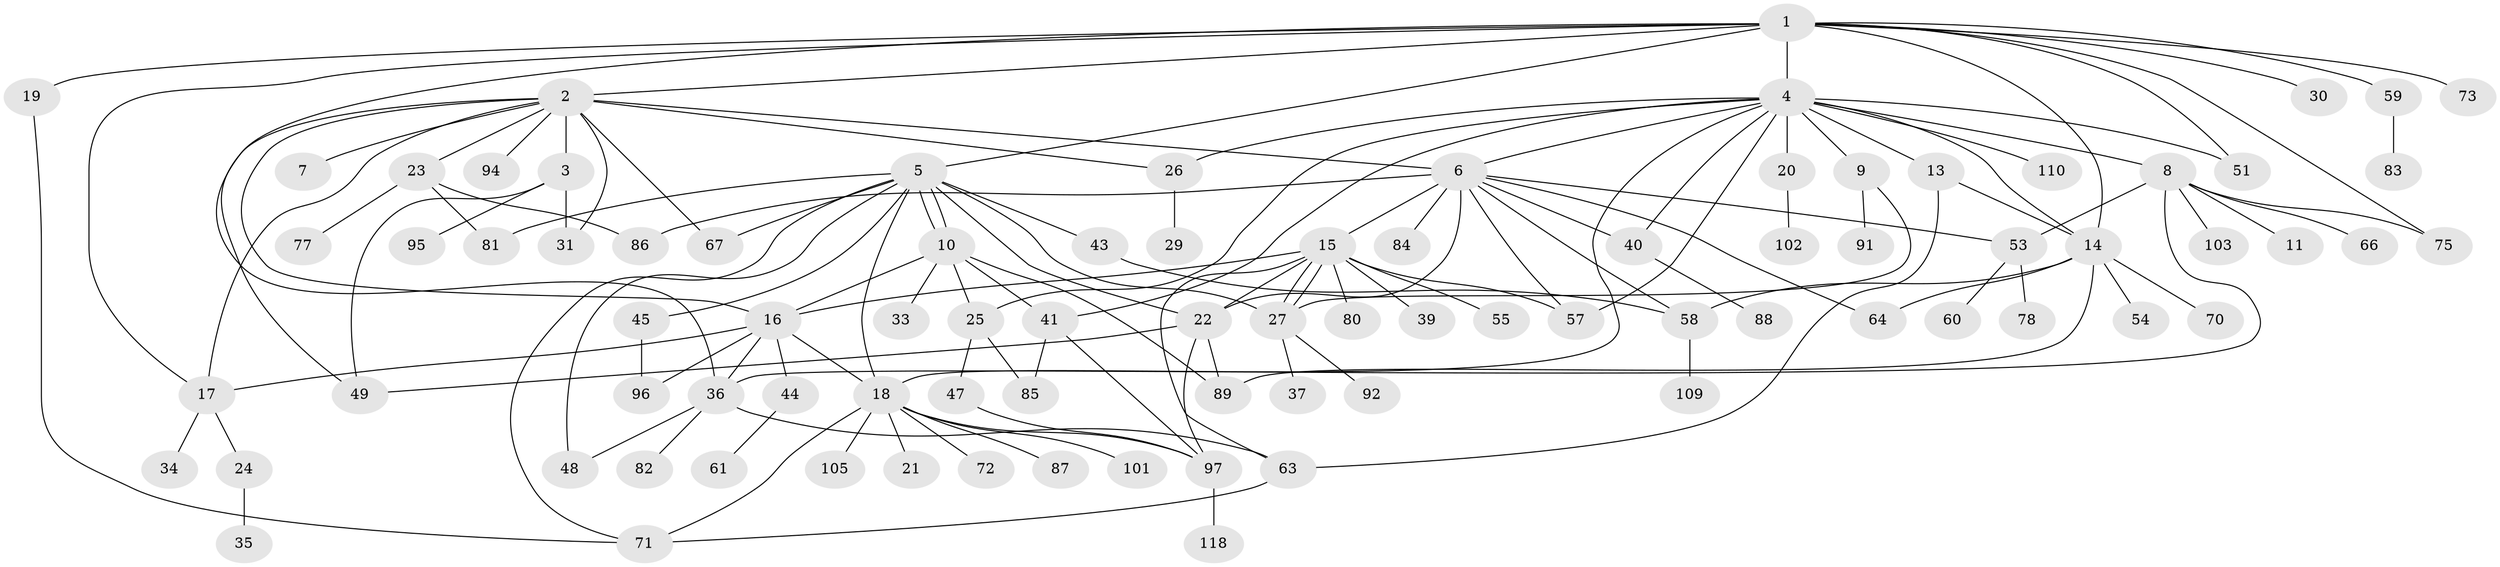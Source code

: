 // Generated by graph-tools (version 1.1) at 2025/23/03/03/25 07:23:52]
// undirected, 86 vertices, 133 edges
graph export_dot {
graph [start="1"]
  node [color=gray90,style=filled];
  1 [super="+74"];
  2 [super="+90"];
  3 [super="+50"];
  4 [super="+65"];
  5 [super="+76"];
  6 [super="+12"];
  7;
  8 [super="+99"];
  9 [super="+112"];
  10 [super="+38"];
  11;
  13;
  14 [super="+115"];
  15 [super="+79"];
  16 [super="+98"];
  17 [super="+42"];
  18 [super="+52"];
  19;
  20 [super="+69"];
  21;
  22 [super="+32"];
  23 [super="+106"];
  24;
  25 [super="+108"];
  26 [super="+28"];
  27 [super="+114"];
  29;
  30 [super="+117"];
  31;
  33;
  34;
  35;
  36;
  37 [super="+46"];
  39;
  40 [super="+68"];
  41 [super="+93"];
  43;
  44;
  45 [super="+62"];
  47;
  48 [super="+107"];
  49;
  51 [super="+104"];
  53 [super="+56"];
  54;
  55;
  57 [super="+100"];
  58;
  59;
  60;
  61;
  63 [super="+113"];
  64;
  66;
  67;
  70;
  71;
  72;
  73;
  75;
  77;
  78;
  80;
  81;
  82;
  83;
  84;
  85 [super="+116"];
  86;
  87;
  88;
  89;
  91;
  92;
  94;
  95;
  96;
  97 [super="+111"];
  101;
  102;
  103;
  105;
  109;
  110;
  118;
  1 -- 2;
  1 -- 4 [weight=2];
  1 -- 5;
  1 -- 19;
  1 -- 30;
  1 -- 36;
  1 -- 51;
  1 -- 59;
  1 -- 73;
  1 -- 75;
  1 -- 14;
  1 -- 17;
  2 -- 3;
  2 -- 6 [weight=2];
  2 -- 7;
  2 -- 16;
  2 -- 23;
  2 -- 26;
  2 -- 31;
  2 -- 49;
  2 -- 67;
  2 -- 94;
  2 -- 17;
  3 -- 31;
  3 -- 95;
  3 -- 49;
  4 -- 8;
  4 -- 9;
  4 -- 13;
  4 -- 14;
  4 -- 18;
  4 -- 20;
  4 -- 25;
  4 -- 26;
  4 -- 40;
  4 -- 41;
  4 -- 110;
  4 -- 6;
  4 -- 57;
  4 -- 51;
  5 -- 10;
  5 -- 10;
  5 -- 27;
  5 -- 43;
  5 -- 45;
  5 -- 48;
  5 -- 81;
  5 -- 18;
  5 -- 22;
  5 -- 67;
  5 -- 71;
  6 -- 22;
  6 -- 53;
  6 -- 57;
  6 -- 64;
  6 -- 84;
  6 -- 86;
  6 -- 58;
  6 -- 15 [weight=2];
  6 -- 40;
  8 -- 11;
  8 -- 36;
  8 -- 53;
  8 -- 66;
  8 -- 75;
  8 -- 103;
  9 -- 91;
  9 -- 27;
  10 -- 25;
  10 -- 33;
  10 -- 89;
  10 -- 16;
  10 -- 41;
  13 -- 14;
  13 -- 63;
  14 -- 54;
  14 -- 58;
  14 -- 64;
  14 -- 70;
  14 -- 89;
  15 -- 16;
  15 -- 27;
  15 -- 27;
  15 -- 39;
  15 -- 55;
  15 -- 80;
  15 -- 63;
  15 -- 57;
  15 -- 22;
  16 -- 17;
  16 -- 36;
  16 -- 44;
  16 -- 96;
  16 -- 18;
  17 -- 24;
  17 -- 34;
  18 -- 21;
  18 -- 71;
  18 -- 87;
  18 -- 97;
  18 -- 101;
  18 -- 72;
  18 -- 105;
  19 -- 71;
  20 -- 102;
  22 -- 89;
  22 -- 97;
  22 -- 49;
  23 -- 77;
  23 -- 81;
  23 -- 86;
  24 -- 35;
  25 -- 47;
  25 -- 85;
  26 -- 29;
  27 -- 37;
  27 -- 92;
  36 -- 82;
  36 -- 48;
  36 -- 63;
  40 -- 88;
  41 -- 97;
  41 -- 85;
  43 -- 58;
  44 -- 61;
  45 -- 96;
  47 -- 97;
  53 -- 60;
  53 -- 78;
  58 -- 109;
  59 -- 83;
  63 -- 71;
  97 -- 118;
}
